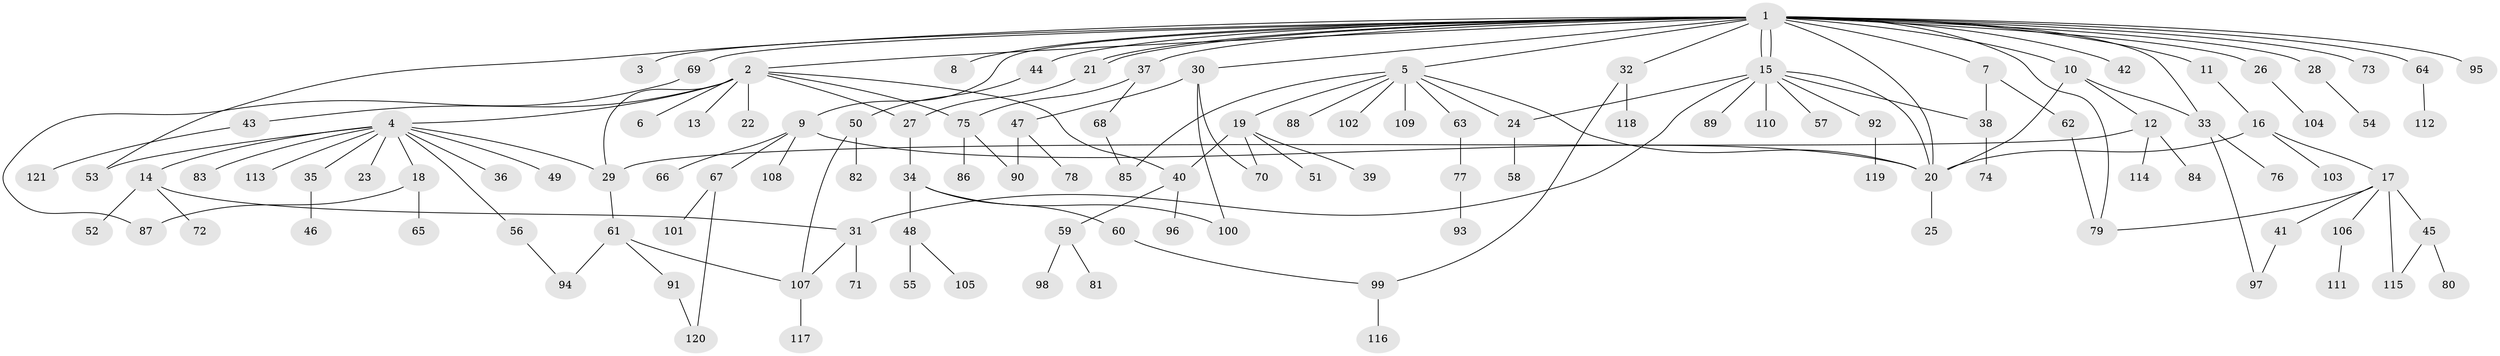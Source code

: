 // Generated by graph-tools (version 1.1) at 2025/01/03/09/25 03:01:50]
// undirected, 121 vertices, 151 edges
graph export_dot {
graph [start="1"]
  node [color=gray90,style=filled];
  1;
  2;
  3;
  4;
  5;
  6;
  7;
  8;
  9;
  10;
  11;
  12;
  13;
  14;
  15;
  16;
  17;
  18;
  19;
  20;
  21;
  22;
  23;
  24;
  25;
  26;
  27;
  28;
  29;
  30;
  31;
  32;
  33;
  34;
  35;
  36;
  37;
  38;
  39;
  40;
  41;
  42;
  43;
  44;
  45;
  46;
  47;
  48;
  49;
  50;
  51;
  52;
  53;
  54;
  55;
  56;
  57;
  58;
  59;
  60;
  61;
  62;
  63;
  64;
  65;
  66;
  67;
  68;
  69;
  70;
  71;
  72;
  73;
  74;
  75;
  76;
  77;
  78;
  79;
  80;
  81;
  82;
  83;
  84;
  85;
  86;
  87;
  88;
  89;
  90;
  91;
  92;
  93;
  94;
  95;
  96;
  97;
  98;
  99;
  100;
  101;
  102;
  103;
  104;
  105;
  106;
  107;
  108;
  109;
  110;
  111;
  112;
  113;
  114;
  115;
  116;
  117;
  118;
  119;
  120;
  121;
  1 -- 2;
  1 -- 3;
  1 -- 5;
  1 -- 7;
  1 -- 8;
  1 -- 9;
  1 -- 10;
  1 -- 11;
  1 -- 15;
  1 -- 15;
  1 -- 20;
  1 -- 21;
  1 -- 21;
  1 -- 26;
  1 -- 28;
  1 -- 30;
  1 -- 32;
  1 -- 33;
  1 -- 37;
  1 -- 42;
  1 -- 44;
  1 -- 53;
  1 -- 64;
  1 -- 69;
  1 -- 73;
  1 -- 79;
  1 -- 95;
  2 -- 4;
  2 -- 6;
  2 -- 13;
  2 -- 22;
  2 -- 27;
  2 -- 29;
  2 -- 40;
  2 -- 43;
  2 -- 75;
  4 -- 14;
  4 -- 18;
  4 -- 23;
  4 -- 29;
  4 -- 35;
  4 -- 36;
  4 -- 49;
  4 -- 53;
  4 -- 56;
  4 -- 83;
  4 -- 113;
  5 -- 19;
  5 -- 20;
  5 -- 24;
  5 -- 63;
  5 -- 85;
  5 -- 88;
  5 -- 102;
  5 -- 109;
  7 -- 38;
  7 -- 62;
  9 -- 20;
  9 -- 66;
  9 -- 67;
  9 -- 108;
  10 -- 12;
  10 -- 20;
  10 -- 33;
  11 -- 16;
  12 -- 29;
  12 -- 84;
  12 -- 114;
  14 -- 31;
  14 -- 52;
  14 -- 72;
  15 -- 20;
  15 -- 24;
  15 -- 31;
  15 -- 38;
  15 -- 57;
  15 -- 89;
  15 -- 92;
  15 -- 110;
  16 -- 17;
  16 -- 20;
  16 -- 103;
  17 -- 41;
  17 -- 45;
  17 -- 79;
  17 -- 106;
  17 -- 115;
  18 -- 65;
  18 -- 87;
  19 -- 39;
  19 -- 40;
  19 -- 51;
  19 -- 70;
  20 -- 25;
  21 -- 27;
  24 -- 58;
  26 -- 104;
  27 -- 34;
  28 -- 54;
  29 -- 61;
  30 -- 47;
  30 -- 70;
  30 -- 100;
  31 -- 71;
  31 -- 107;
  32 -- 99;
  32 -- 118;
  33 -- 76;
  33 -- 97;
  34 -- 48;
  34 -- 60;
  34 -- 100;
  35 -- 46;
  37 -- 68;
  37 -- 75;
  38 -- 74;
  40 -- 59;
  40 -- 96;
  41 -- 97;
  43 -- 121;
  44 -- 50;
  45 -- 80;
  45 -- 115;
  47 -- 78;
  47 -- 90;
  48 -- 55;
  48 -- 105;
  50 -- 82;
  50 -- 107;
  56 -- 94;
  59 -- 81;
  59 -- 98;
  60 -- 99;
  61 -- 91;
  61 -- 94;
  61 -- 107;
  62 -- 79;
  63 -- 77;
  64 -- 112;
  67 -- 101;
  67 -- 120;
  68 -- 85;
  69 -- 87;
  75 -- 86;
  75 -- 90;
  77 -- 93;
  91 -- 120;
  92 -- 119;
  99 -- 116;
  106 -- 111;
  107 -- 117;
}
